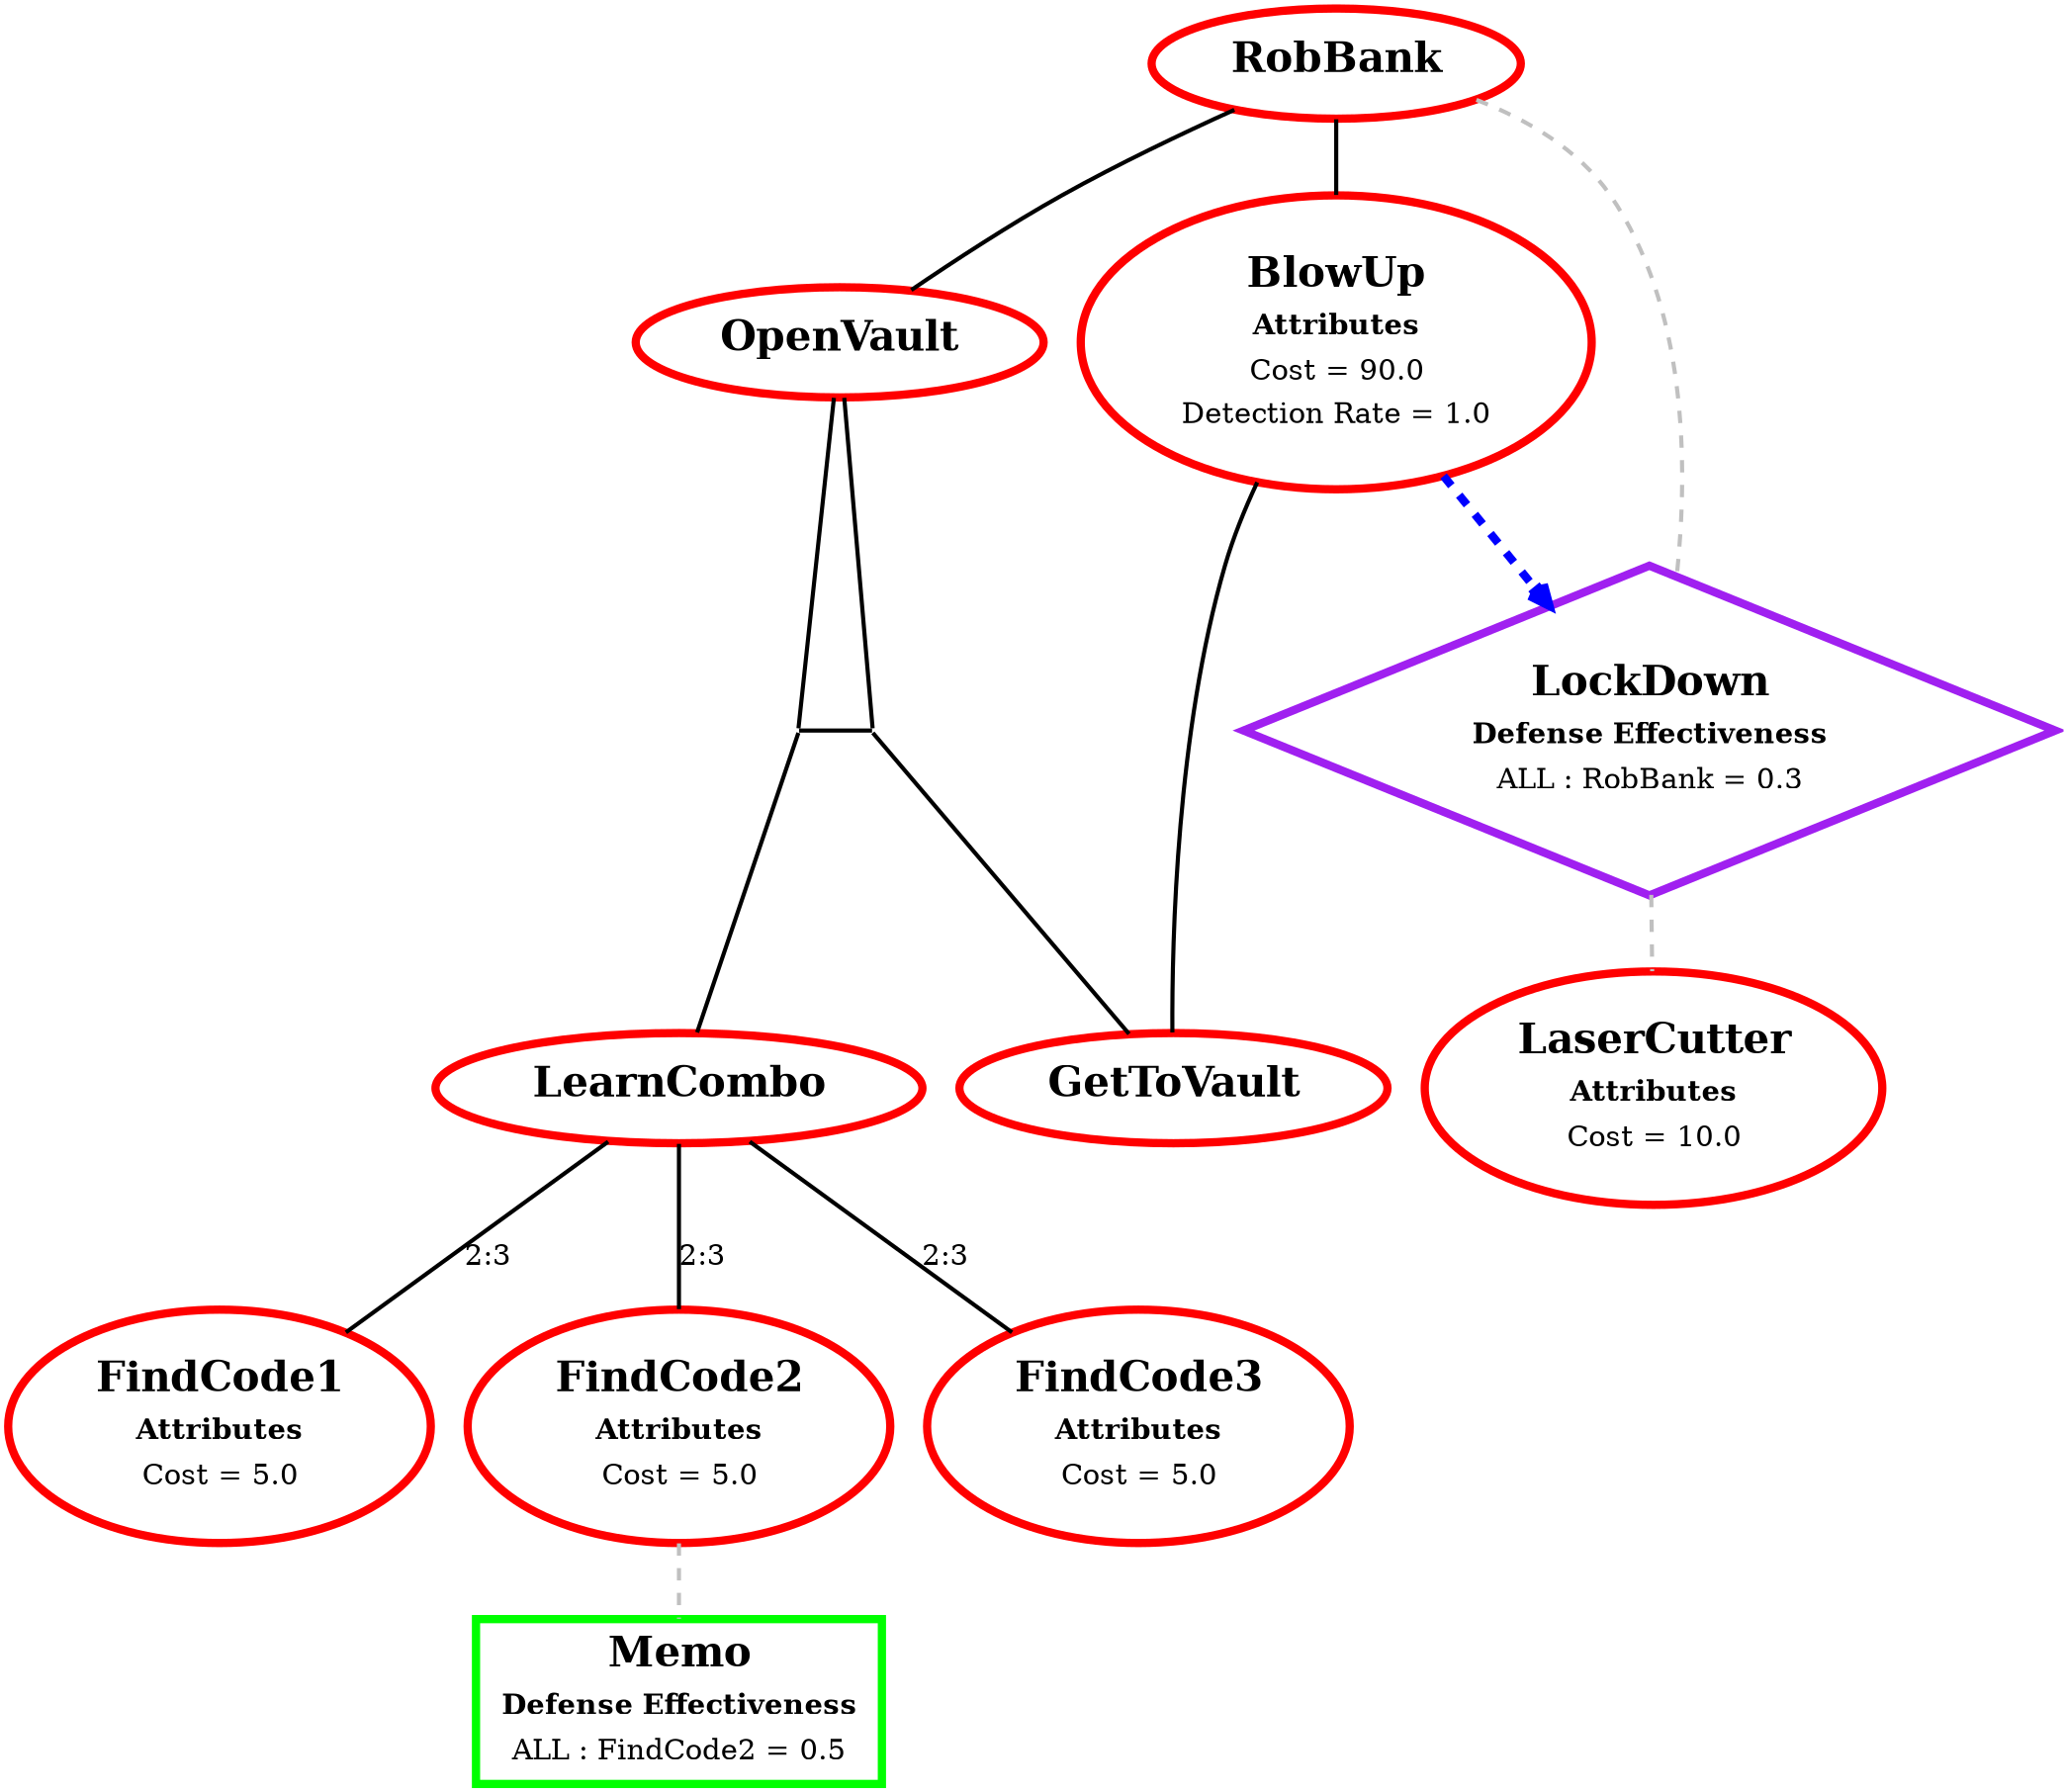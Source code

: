 /* Open in your favourite Graphviz viewer, e.g.
 * https://dreampuf.github.io/GraphvizOnline/
 * https://edotor.net/
 */
	digraph RobBank {
		
		subgraph AttackTree {
			//AttackNodes definitions
			node [shape=ellipse color=red penwidth=4.0]
			RobBank [label=<<table border="0"><tr><td><b><font point-size='20'>RobBank</font></b></td></tr></table>>]
			OpenVault [label=<<table border="0"><tr><td><b><font point-size='20'>OpenVault</font></b></td></tr></table>>]
			BlowUp [label=<<table border="0"><tr><td><b><font point-size='20'>BlowUp</font></b></td></tr><tr><td><b>Attributes</b></td></tr><tr><td>Cost = 90.0</td></tr><tr><td>Detection Rate = 1.0</td></tr></table>>]
			LearnCombo [label=<<table border="0"><tr><td><b><font point-size='20'>LearnCombo</font></b></td></tr></table>>]
			GetToVault [label=<<table border="0"><tr><td><b><font point-size='20'>GetToVault</font></b></td></tr></table>>]
			LaserCutter [label=<<table border="0"><tr><td><b><font point-size='20'>LaserCutter</font></b></td></tr><tr><td><b>Attributes</b></td></tr><tr><td>Cost = 10.0</td></tr></table>>]
			FindCode1 [label=<<table border="0"><tr><td><b><font point-size='20'>FindCode1</font></b></td></tr><tr><td><b>Attributes</b></td></tr><tr><td>Cost = 5.0</td></tr></table>>]
			FindCode2 [label=<<table border="0"><tr><td><b><font point-size='20'>FindCode2</font></b></td></tr><tr><td><b>Attributes</b></td></tr><tr><td>Cost = 5.0</td></tr></table>>]
			FindCode3 [label=<<table border="0"><tr><td><b><font point-size='20'>FindCode3</font></b></td></tr><tr><td><b>Attributes</b></td></tr><tr><td>Cost = 5.0</td></tr></table>>]
			
			//DefenseNodes definitions
			node [shape=box color=green]
			Memo [label=<<table border="0"><tr><td><b><font point-size='20'>Memo</font></b></td></tr>
			<tr><td><b>Defense Effectiveness</b></td></tr><tr><td>ALL : FindCode2 = 0.5</td></tr></table>>]
			//CountermeasureNodes definitions
			node [shape=diamond color=purple]
			LockDown [label=<<table border="0"><tr><td><b><font point-size='20'>LockDown</font></b></td></tr>
			<tr><td><b>Defense Effectiveness</b></td></tr><tr><td>ALL : RobBank = 0.3</td></tr></table>>]
			//Triggers
			{BlowUp} -> LockDown [style=dashed color=blue arrowhead="vee" penwidth=4.0]
			
			//Edges
			rankdir = TB
			edge [penwidth=2.0]
			RobBank -> OpenVault [arrowhead="none"]
			RobBank -> BlowUp [arrowhead="none"]
			invisibleDOTNode0 [shape=point style=invis label="" width=0.0 height=0.0]
			OpenVault -> invisibleDOTNode0 [arrowhead="none" penwidth=2]
			invisibleDOTNode0 -> LearnCombo [arrowhead="none" penwidth=2]
			invisibleDOTNode1 [shape=point style=invis label="" width=0.0 height=0.0]
			OpenVault -> invisibleDOTNode1 [arrowhead="none" penwidth=2]
			invisibleDOTNode1 -> GetToVault [arrowhead="none" penwidth=2]
			invisibleDOTNode0 -> invisibleDOTNode1 [arrowhead="none"]
			BlowUp -> GetToVault [arrowhead="none"]
			LearnCombo-> FindCode1 [arrowhead="none" penwidth=2 label="2:3"]
			LearnCombo-> FindCode2 [arrowhead="none" penwidth=2 label="2:3"]
			LearnCombo-> FindCode3 [arrowhead="none" penwidth=2 label="2:3"]
			RobBank -> LockDown [style="dashed" arrowhead="none" color="gray"]
			LockDown -> LaserCutter [style="dashed" arrowhead="none" color="gray"]
			FindCode2 -> Memo [style="dashed" arrowhead="none" color="gray"]
			{rank = same; invisibleDOTNode0;invisibleDOTNode1;}
			{rank = same; LearnCombo;GetToVault;}
		}
		

	}
